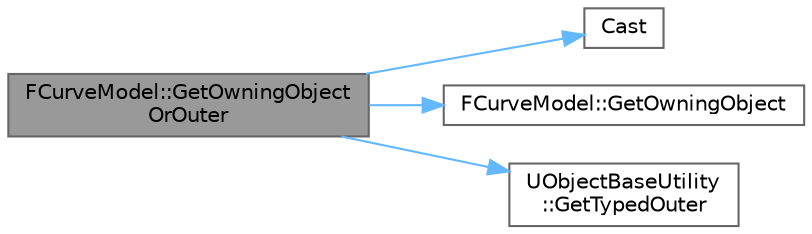 digraph "FCurveModel::GetOwningObjectOrOuter"
{
 // INTERACTIVE_SVG=YES
 // LATEX_PDF_SIZE
  bgcolor="transparent";
  edge [fontname=Helvetica,fontsize=10,labelfontname=Helvetica,labelfontsize=10];
  node [fontname=Helvetica,fontsize=10,shape=box,height=0.2,width=0.4];
  rankdir="LR";
  Node1 [id="Node000001",label="FCurveModel::GetOwningObject\lOrOuter",height=0.2,width=0.4,color="gray40", fillcolor="grey60", style="filled", fontcolor="black",tooltip="Get the owning object of this curve as the specified template type, or search is outer chain if it is..."];
  Node1 -> Node2 [id="edge1_Node000001_Node000002",color="steelblue1",style="solid",tooltip=" "];
  Node2 [id="Node000002",label="Cast",height=0.2,width=0.4,color="grey40", fillcolor="white", style="filled",URL="$d4/d55/Casts_8h.html#af337187a7ebe36fac35ea41db8a65ba9",tooltip=" "];
  Node1 -> Node3 [id="edge2_Node000001_Node000003",color="steelblue1",style="solid",tooltip=" "];
  Node3 [id="Node000003",label="FCurveModel::GetOwningObject",height=0.2,width=0.4,color="grey40", fillcolor="white", style="filled",URL="$d1/dd0/classFCurveModel.html#a6eac4070c1dcf20cf461740ac6fe7a91",tooltip="Get the UObject that owns this CurveModel, for example for Sequencer this would be the UMovieSceneSec..."];
  Node1 -> Node4 [id="edge3_Node000001_Node000004",color="steelblue1",style="solid",tooltip=" "];
  Node4 [id="Node000004",label="UObjectBaseUtility\l::GetTypedOuter",height=0.2,width=0.4,color="grey40", fillcolor="white", style="filled",URL="$d6/d7b/classUObjectBaseUtility.html#a8cc896f53043775b1ec7820d5fa887c9",tooltip="Traverses the outer chain searching for the next object of a certain type."];
}
